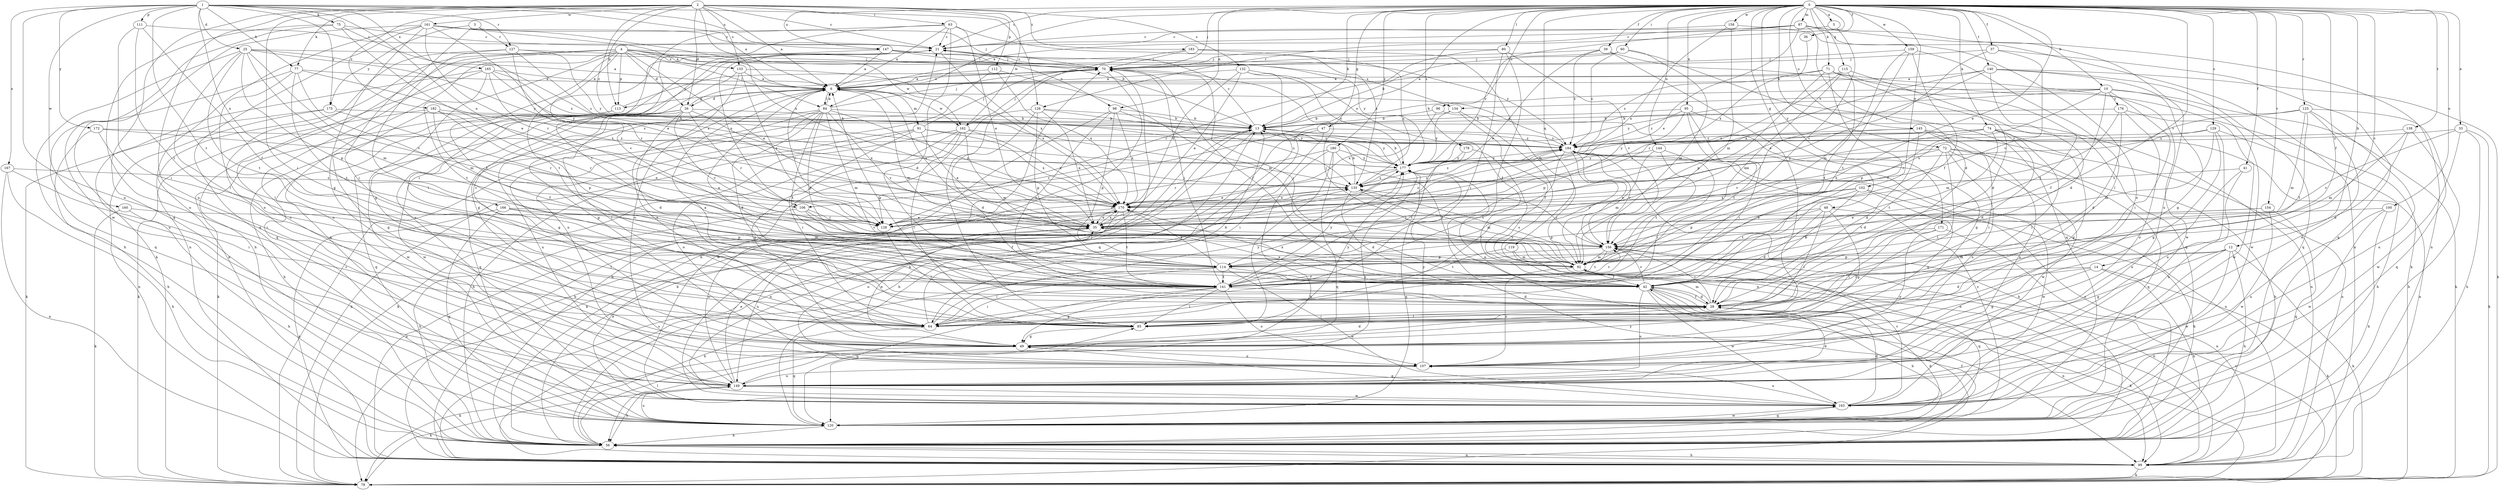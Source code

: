 strict digraph  {
0;
1;
2;
3;
4;
5;
6;
10;
12;
13;
14;
21;
25;
26;
28;
33;
35;
36;
37;
39;
41;
42;
47;
48;
49;
56;
60;
63;
64;
70;
71;
72;
74;
75;
77;
78;
80;
84;
85;
87;
91;
92;
95;
96;
98;
99;
100;
102;
106;
107;
111;
112;
113;
114;
115;
119;
120;
125;
126;
127;
128;
129;
132;
133;
134;
135;
138;
140;
141;
144;
145;
147;
149;
154;
156;
158;
159;
160;
161;
162;
163;
165;
166;
167;
170;
171;
172;
175;
176;
177;
178;
180;
182;
183;
184;
0 -> 5  [label=a];
0 -> 10  [label=b];
0 -> 12  [label=b];
0 -> 13  [label=b];
0 -> 14  [label=c];
0 -> 21  [label=c];
0 -> 33  [label=e];
0 -> 35  [label=e];
0 -> 36  [label=f];
0 -> 37  [label=f];
0 -> 39  [label=f];
0 -> 41  [label=f];
0 -> 42  [label=f];
0 -> 47  [label=g];
0 -> 48  [label=g];
0 -> 60  [label=i];
0 -> 70  [label=j];
0 -> 71  [label=k];
0 -> 72  [label=k];
0 -> 74  [label=k];
0 -> 80  [label=l];
0 -> 84  [label=l];
0 -> 87  [label=m];
0 -> 95  [label=n];
0 -> 96  [label=n];
0 -> 98  [label=n];
0 -> 100  [label=o];
0 -> 102  [label=o];
0 -> 106  [label=o];
0 -> 115  [label=q];
0 -> 119  [label=q];
0 -> 125  [label=r];
0 -> 126  [label=r];
0 -> 129  [label=s];
0 -> 138  [label=t];
0 -> 140  [label=t];
0 -> 144  [label=u];
0 -> 145  [label=u];
0 -> 147  [label=u];
0 -> 154  [label=v];
0 -> 156  [label=v];
0 -> 158  [label=w];
0 -> 159  [label=w];
0 -> 171  [label=y];
0 -> 178  [label=z];
0 -> 180  [label=z];
1 -> 6  [label=a];
1 -> 25  [label=d];
1 -> 75  [label=k];
1 -> 77  [label=k];
1 -> 106  [label=o];
1 -> 111  [label=p];
1 -> 126  [label=r];
1 -> 127  [label=r];
1 -> 141  [label=t];
1 -> 147  [label=u];
1 -> 149  [label=u];
1 -> 160  [label=w];
1 -> 165  [label=x];
1 -> 166  [label=x];
1 -> 167  [label=x];
1 -> 172  [label=y];
1 -> 175  [label=y];
2 -> 6  [label=a];
2 -> 21  [label=c];
2 -> 26  [label=d];
2 -> 63  [label=i];
2 -> 64  [label=i];
2 -> 77  [label=k];
2 -> 112  [label=p];
2 -> 113  [label=p];
2 -> 120  [label=q];
2 -> 132  [label=s];
2 -> 133  [label=s];
2 -> 149  [label=u];
2 -> 161  [label=w];
2 -> 162  [label=w];
2 -> 170  [label=x];
2 -> 182  [label=z];
2 -> 183  [label=z];
2 -> 184  [label=z];
3 -> 64  [label=i];
3 -> 70  [label=j];
3 -> 127  [label=r];
3 -> 175  [label=y];
4 -> 26  [label=d];
4 -> 35  [label=e];
4 -> 49  [label=g];
4 -> 56  [label=h];
4 -> 84  [label=l];
4 -> 98  [label=n];
4 -> 99  [label=n];
4 -> 113  [label=p];
4 -> 120  [label=q];
4 -> 128  [label=r];
4 -> 133  [label=s];
4 -> 134  [label=s];
4 -> 141  [label=t];
4 -> 149  [label=u];
4 -> 162  [label=w];
5 -> 21  [label=c];
5 -> 156  [label=v];
6 -> 26  [label=d];
6 -> 49  [label=g];
6 -> 84  [label=l];
6 -> 91  [label=m];
6 -> 92  [label=m];
6 -> 113  [label=p];
6 -> 128  [label=r];
6 -> 162  [label=w];
10 -> 13  [label=b];
10 -> 42  [label=f];
10 -> 64  [label=i];
10 -> 78  [label=k];
10 -> 114  [label=p];
10 -> 134  [label=s];
10 -> 163  [label=w];
10 -> 176  [label=y];
10 -> 177  [label=y];
12 -> 49  [label=g];
12 -> 56  [label=h];
12 -> 78  [label=k];
12 -> 92  [label=m];
12 -> 114  [label=p];
12 -> 149  [label=u];
12 -> 163  [label=w];
13 -> 21  [label=c];
13 -> 78  [label=k];
13 -> 128  [label=r];
13 -> 177  [label=y];
13 -> 184  [label=z];
14 -> 28  [label=d];
14 -> 42  [label=f];
14 -> 49  [label=g];
14 -> 56  [label=h];
14 -> 78  [label=k];
21 -> 70  [label=j];
21 -> 106  [label=o];
21 -> 120  [label=q];
21 -> 170  [label=x];
25 -> 6  [label=a];
25 -> 56  [label=h];
25 -> 70  [label=j];
25 -> 85  [label=l];
25 -> 92  [label=m];
25 -> 114  [label=p];
25 -> 141  [label=t];
25 -> 156  [label=v];
25 -> 177  [label=y];
26 -> 13  [label=b];
26 -> 28  [label=d];
26 -> 64  [label=i];
26 -> 70  [label=j];
26 -> 120  [label=q];
26 -> 128  [label=r];
26 -> 156  [label=v];
26 -> 163  [label=w];
26 -> 170  [label=x];
28 -> 6  [label=a];
28 -> 42  [label=f];
28 -> 64  [label=i];
28 -> 85  [label=l];
28 -> 92  [label=m];
28 -> 156  [label=v];
33 -> 56  [label=h];
33 -> 78  [label=k];
33 -> 156  [label=v];
33 -> 163  [label=w];
33 -> 184  [label=z];
35 -> 6  [label=a];
35 -> 149  [label=u];
35 -> 156  [label=v];
35 -> 170  [label=x];
35 -> 184  [label=z];
36 -> 170  [label=x];
37 -> 70  [label=j];
37 -> 120  [label=q];
37 -> 135  [label=s];
37 -> 156  [label=v];
39 -> 35  [label=e];
39 -> 70  [label=j];
39 -> 78  [label=k];
39 -> 85  [label=l];
39 -> 184  [label=z];
41 -> 107  [label=o];
41 -> 135  [label=s];
41 -> 149  [label=u];
42 -> 28  [label=d];
42 -> 35  [label=e];
42 -> 56  [label=h];
42 -> 70  [label=j];
42 -> 78  [label=k];
42 -> 99  [label=n];
42 -> 149  [label=u];
42 -> 156  [label=v];
42 -> 163  [label=w];
42 -> 170  [label=x];
47 -> 56  [label=h];
47 -> 64  [label=i];
47 -> 99  [label=n];
47 -> 184  [label=z];
48 -> 28  [label=d];
48 -> 35  [label=e];
48 -> 49  [label=g];
48 -> 56  [label=h];
48 -> 64  [label=i];
48 -> 114  [label=p];
49 -> 6  [label=a];
49 -> 28  [label=d];
49 -> 35  [label=e];
49 -> 78  [label=k];
49 -> 107  [label=o];
56 -> 13  [label=b];
56 -> 42  [label=f];
56 -> 85  [label=l];
56 -> 99  [label=n];
56 -> 184  [label=z];
60 -> 13  [label=b];
60 -> 70  [label=j];
60 -> 92  [label=m];
60 -> 120  [label=q];
60 -> 184  [label=z];
63 -> 6  [label=a];
63 -> 21  [label=c];
63 -> 28  [label=d];
63 -> 35  [label=e];
63 -> 64  [label=i];
63 -> 135  [label=s];
63 -> 141  [label=t];
64 -> 13  [label=b];
64 -> 21  [label=c];
64 -> 120  [label=q];
64 -> 177  [label=y];
70 -> 6  [label=a];
70 -> 21  [label=c];
70 -> 42  [label=f];
70 -> 56  [label=h];
71 -> 6  [label=a];
71 -> 28  [label=d];
71 -> 42  [label=f];
71 -> 114  [label=p];
71 -> 120  [label=q];
71 -> 163  [label=w];
71 -> 184  [label=z];
72 -> 28  [label=d];
72 -> 56  [label=h];
72 -> 85  [label=l];
72 -> 107  [label=o];
72 -> 120  [label=q];
72 -> 163  [label=w];
72 -> 170  [label=x];
72 -> 177  [label=y];
74 -> 28  [label=d];
74 -> 49  [label=g];
74 -> 85  [label=l];
74 -> 99  [label=n];
74 -> 135  [label=s];
74 -> 141  [label=t];
74 -> 170  [label=x];
74 -> 177  [label=y];
74 -> 184  [label=z];
75 -> 21  [label=c];
75 -> 35  [label=e];
75 -> 135  [label=s];
75 -> 149  [label=u];
75 -> 163  [label=w];
77 -> 6  [label=a];
77 -> 85  [label=l];
77 -> 92  [label=m];
77 -> 120  [label=q];
77 -> 135  [label=s];
77 -> 141  [label=t];
78 -> 21  [label=c];
78 -> 156  [label=v];
78 -> 177  [label=y];
80 -> 64  [label=i];
80 -> 70  [label=j];
80 -> 99  [label=n];
80 -> 128  [label=r];
80 -> 156  [label=v];
84 -> 6  [label=a];
84 -> 13  [label=b];
84 -> 28  [label=d];
84 -> 49  [label=g];
84 -> 70  [label=j];
84 -> 92  [label=m];
84 -> 114  [label=p];
84 -> 120  [label=q];
84 -> 141  [label=t];
84 -> 149  [label=u];
84 -> 156  [label=v];
84 -> 170  [label=x];
85 -> 6  [label=a];
85 -> 49  [label=g];
85 -> 177  [label=y];
87 -> 6  [label=a];
87 -> 21  [label=c];
87 -> 28  [label=d];
87 -> 35  [label=e];
87 -> 99  [label=n];
87 -> 107  [label=o];
87 -> 149  [label=u];
87 -> 177  [label=y];
91 -> 35  [label=e];
91 -> 56  [label=h];
91 -> 64  [label=i];
91 -> 70  [label=j];
91 -> 78  [label=k];
91 -> 170  [label=x];
91 -> 184  [label=z];
92 -> 42  [label=f];
92 -> 70  [label=j];
92 -> 107  [label=o];
92 -> 120  [label=q];
92 -> 135  [label=s];
95 -> 13  [label=b];
95 -> 64  [label=i];
95 -> 99  [label=n];
95 -> 114  [label=p];
95 -> 141  [label=t];
95 -> 184  [label=z];
96 -> 13  [label=b];
96 -> 49  [label=g];
96 -> 170  [label=x];
98 -> 13  [label=b];
98 -> 114  [label=p];
98 -> 135  [label=s];
98 -> 141  [label=t];
98 -> 163  [label=w];
98 -> 170  [label=x];
99 -> 13  [label=b];
99 -> 56  [label=h];
99 -> 70  [label=j];
99 -> 78  [label=k];
99 -> 135  [label=s];
100 -> 56  [label=h];
100 -> 128  [label=r];
100 -> 149  [label=u];
100 -> 163  [label=w];
102 -> 42  [label=f];
102 -> 49  [label=g];
102 -> 114  [label=p];
102 -> 128  [label=r];
102 -> 141  [label=t];
102 -> 163  [label=w];
102 -> 170  [label=x];
106 -> 42  [label=f];
106 -> 56  [label=h];
106 -> 128  [label=r];
106 -> 156  [label=v];
107 -> 149  [label=u];
107 -> 177  [label=y];
111 -> 21  [label=c];
111 -> 42  [label=f];
111 -> 64  [label=i];
111 -> 141  [label=t];
112 -> 6  [label=a];
112 -> 92  [label=m];
112 -> 149  [label=u];
112 -> 170  [label=x];
113 -> 56  [label=h];
113 -> 70  [label=j];
113 -> 78  [label=k];
113 -> 163  [label=w];
114 -> 42  [label=f];
114 -> 56  [label=h];
114 -> 64  [label=i];
114 -> 141  [label=t];
114 -> 163  [label=w];
114 -> 170  [label=x];
115 -> 6  [label=a];
115 -> 28  [label=d];
115 -> 92  [label=m];
115 -> 128  [label=r];
115 -> 141  [label=t];
119 -> 92  [label=m];
119 -> 99  [label=n];
119 -> 141  [label=t];
120 -> 28  [label=d];
120 -> 56  [label=h];
120 -> 149  [label=u];
120 -> 163  [label=w];
120 -> 184  [label=z];
125 -> 13  [label=b];
125 -> 42  [label=f];
125 -> 92  [label=m];
125 -> 107  [label=o];
125 -> 120  [label=q];
125 -> 128  [label=r];
125 -> 149  [label=u];
126 -> 13  [label=b];
126 -> 28  [label=d];
126 -> 35  [label=e];
126 -> 56  [label=h];
126 -> 114  [label=p];
126 -> 177  [label=y];
127 -> 70  [label=j];
127 -> 85  [label=l];
127 -> 107  [label=o];
127 -> 156  [label=v];
127 -> 170  [label=x];
127 -> 177  [label=y];
128 -> 85  [label=l];
128 -> 135  [label=s];
129 -> 49  [label=g];
129 -> 56  [label=h];
129 -> 92  [label=m];
129 -> 135  [label=s];
129 -> 149  [label=u];
129 -> 184  [label=z];
132 -> 6  [label=a];
132 -> 35  [label=e];
132 -> 42  [label=f];
132 -> 120  [label=q];
132 -> 170  [label=x];
132 -> 177  [label=y];
133 -> 6  [label=a];
133 -> 49  [label=g];
133 -> 107  [label=o];
133 -> 128  [label=r];
133 -> 170  [label=x];
134 -> 13  [label=b];
134 -> 42  [label=f];
134 -> 99  [label=n];
134 -> 177  [label=y];
135 -> 13  [label=b];
135 -> 28  [label=d];
135 -> 92  [label=m];
135 -> 156  [label=v];
135 -> 170  [label=x];
135 -> 184  [label=z];
138 -> 28  [label=d];
138 -> 56  [label=h];
138 -> 92  [label=m];
138 -> 184  [label=z];
140 -> 6  [label=a];
140 -> 35  [label=e];
140 -> 49  [label=g];
140 -> 78  [label=k];
140 -> 120  [label=q];
140 -> 141  [label=t];
140 -> 170  [label=x];
141 -> 6  [label=a];
141 -> 28  [label=d];
141 -> 49  [label=g];
141 -> 64  [label=i];
141 -> 70  [label=j];
141 -> 85  [label=l];
141 -> 107  [label=o];
141 -> 120  [label=q];
141 -> 156  [label=v];
141 -> 177  [label=y];
144 -> 64  [label=i];
144 -> 92  [label=m];
144 -> 141  [label=t];
144 -> 177  [label=y];
145 -> 28  [label=d];
145 -> 64  [label=i];
145 -> 99  [label=n];
145 -> 149  [label=u];
145 -> 156  [label=v];
145 -> 184  [label=z];
147 -> 6  [label=a];
147 -> 70  [label=j];
147 -> 141  [label=t];
147 -> 177  [label=y];
147 -> 184  [label=z];
149 -> 21  [label=c];
149 -> 28  [label=d];
149 -> 35  [label=e];
149 -> 56  [label=h];
149 -> 78  [label=k];
149 -> 163  [label=w];
149 -> 170  [label=x];
149 -> 177  [label=y];
154 -> 35  [label=e];
154 -> 120  [label=q];
154 -> 156  [label=v];
154 -> 163  [label=w];
156 -> 92  [label=m];
156 -> 114  [label=p];
156 -> 141  [label=t];
156 -> 184  [label=z];
158 -> 21  [label=c];
158 -> 92  [label=m];
158 -> 99  [label=n];
158 -> 170  [label=x];
159 -> 42  [label=f];
159 -> 70  [label=j];
159 -> 85  [label=l];
159 -> 92  [label=m];
159 -> 141  [label=t];
160 -> 56  [label=h];
160 -> 78  [label=k];
160 -> 128  [label=r];
161 -> 6  [label=a];
161 -> 13  [label=b];
161 -> 21  [label=c];
161 -> 35  [label=e];
161 -> 49  [label=g];
161 -> 78  [label=k];
161 -> 99  [label=n];
161 -> 120  [label=q];
161 -> 128  [label=r];
162 -> 49  [label=g];
162 -> 70  [label=j];
162 -> 78  [label=k];
162 -> 85  [label=l];
162 -> 92  [label=m];
162 -> 107  [label=o];
162 -> 170  [label=x];
162 -> 184  [label=z];
163 -> 13  [label=b];
163 -> 28  [label=d];
163 -> 35  [label=e];
163 -> 49  [label=g];
163 -> 70  [label=j];
163 -> 107  [label=o];
163 -> 120  [label=q];
163 -> 156  [label=v];
165 -> 6  [label=a];
165 -> 107  [label=o];
165 -> 141  [label=t];
165 -> 149  [label=u];
165 -> 170  [label=x];
165 -> 177  [label=y];
165 -> 184  [label=z];
166 -> 35  [label=e];
166 -> 92  [label=m];
166 -> 99  [label=n];
166 -> 114  [label=p];
166 -> 120  [label=q];
167 -> 56  [label=h];
167 -> 64  [label=i];
167 -> 99  [label=n];
167 -> 135  [label=s];
170 -> 35  [label=e];
170 -> 99  [label=n];
170 -> 107  [label=o];
170 -> 128  [label=r];
170 -> 141  [label=t];
170 -> 184  [label=z];
171 -> 85  [label=l];
171 -> 99  [label=n];
171 -> 107  [label=o];
171 -> 156  [label=v];
172 -> 35  [label=e];
172 -> 56  [label=h];
172 -> 64  [label=i];
172 -> 184  [label=z];
175 -> 13  [label=b];
175 -> 78  [label=k];
175 -> 99  [label=n];
175 -> 128  [label=r];
176 -> 13  [label=b];
176 -> 28  [label=d];
176 -> 92  [label=m];
176 -> 107  [label=o];
176 -> 163  [label=w];
177 -> 13  [label=b];
177 -> 35  [label=e];
177 -> 120  [label=q];
177 -> 135  [label=s];
178 -> 99  [label=n];
178 -> 141  [label=t];
178 -> 177  [label=y];
180 -> 42  [label=f];
180 -> 56  [label=h];
180 -> 85  [label=l];
180 -> 120  [label=q];
180 -> 128  [label=r];
180 -> 177  [label=y];
182 -> 13  [label=b];
182 -> 42  [label=f];
182 -> 49  [label=g];
182 -> 78  [label=k];
182 -> 114  [label=p];
182 -> 128  [label=r];
183 -> 70  [label=j];
183 -> 85  [label=l];
183 -> 92  [label=m];
183 -> 135  [label=s];
184 -> 6  [label=a];
184 -> 56  [label=h];
184 -> 64  [label=i];
184 -> 99  [label=n];
184 -> 141  [label=t];
184 -> 156  [label=v];
184 -> 177  [label=y];
}
